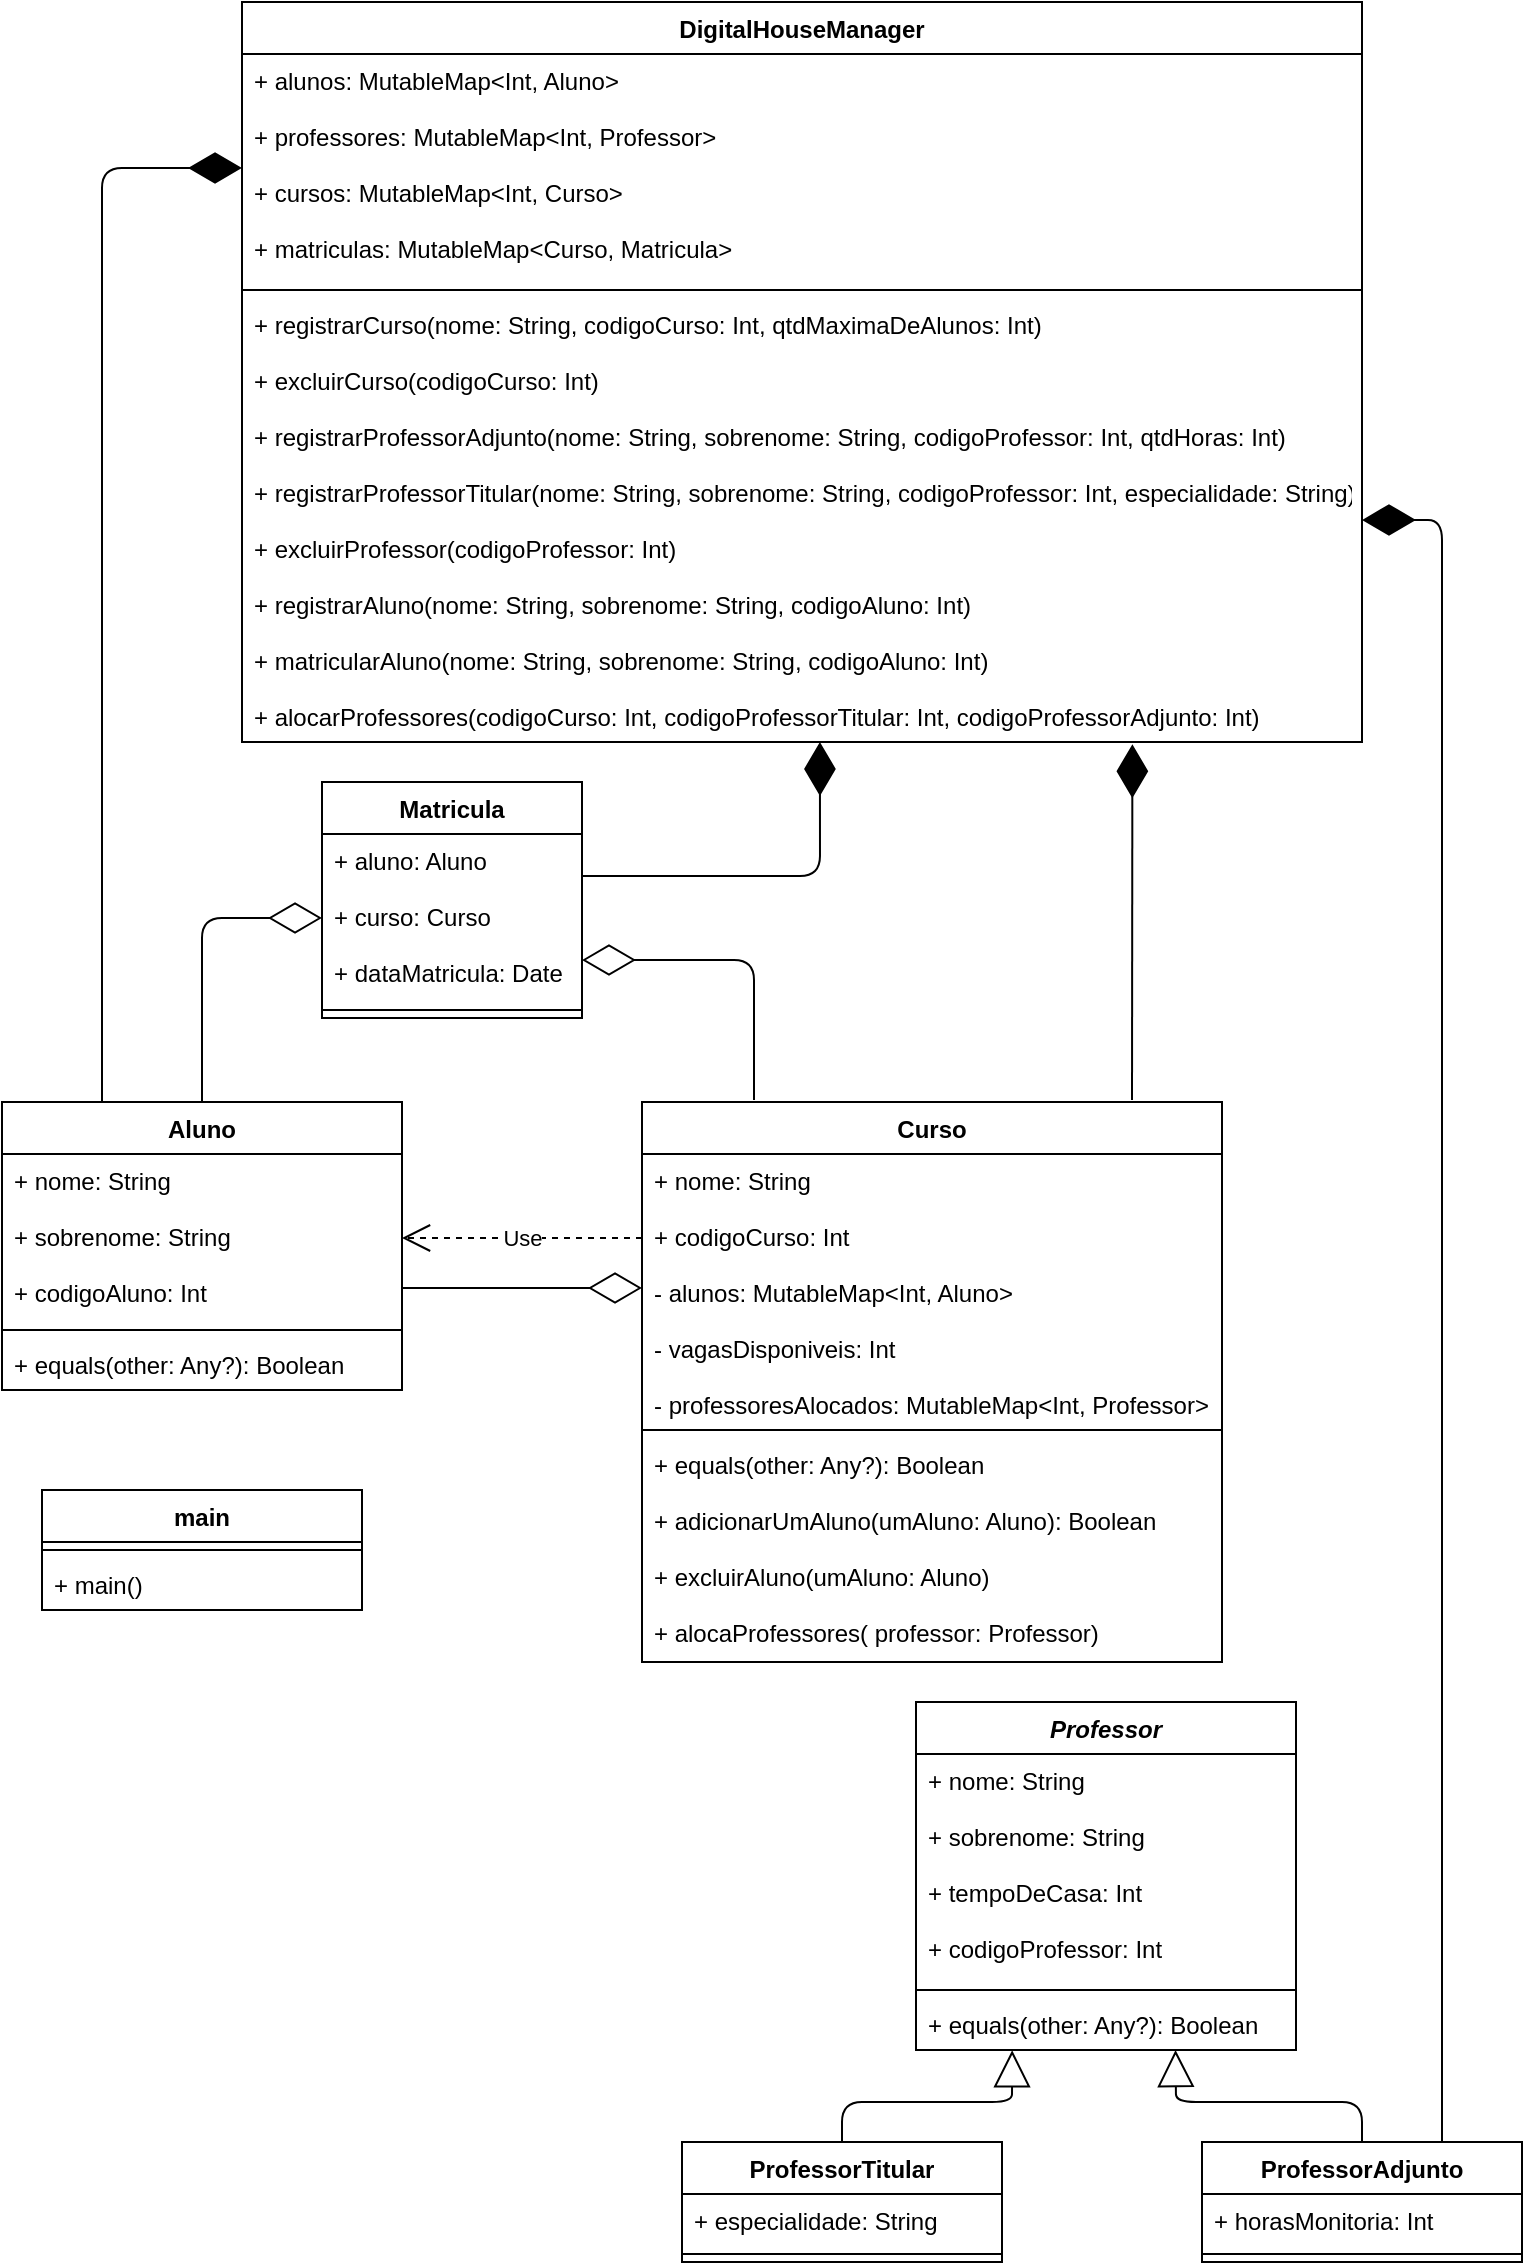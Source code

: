 <mxfile version="13.7.6" type="device"><diagram id="3o7g9umlvrHkTQeeG004" name="Page-1"><mxGraphModel dx="828" dy="490" grid="1" gridSize="10" guides="1" tooltips="1" connect="1" arrows="1" fold="1" page="1" pageScale="1" pageWidth="827" pageHeight="1169" math="0" shadow="0"><root><mxCell id="0"/><mxCell id="1" parent="0"/><mxCell id="IG6_1fF2KmlGadqltO3w-9" value="" style="endArrow=block;endSize=16;endFill=0;html=1;exitX=0.5;exitY=0;exitDx=0;exitDy=0;entryX=0.253;entryY=1.005;entryDx=0;entryDy=0;entryPerimeter=0;" parent="1" source="IG6_1fF2KmlGadqltO3w-1" target="9yfOyTt4W7_bbL14t9r--14" edge="1"><mxGeometry x="0.991" y="-67" width="160" relative="1" as="geometry"><mxPoint x="387" y="990" as="sourcePoint"/><mxPoint x="580" y="1090" as="targetPoint"/><Array as="points"><mxPoint x="460" y="1060"/><mxPoint x="545" y="1060"/></Array><mxPoint as="offset"/></mxGeometry></mxCell><mxCell id="IG6_1fF2KmlGadqltO3w-10" value="" style="endArrow=block;endSize=16;endFill=0;html=1;exitX=0.5;exitY=0;exitDx=0;exitDy=0;entryX=0.683;entryY=1;entryDx=0;entryDy=0;entryPerimeter=0;" parent="1" source="IG6_1fF2KmlGadqltO3w-5" target="9yfOyTt4W7_bbL14t9r--14" edge="1"><mxGeometry x="0.162" y="55" width="160" relative="1" as="geometry"><mxPoint x="667" y="1000" as="sourcePoint"/><mxPoint x="630" y="1035" as="targetPoint"/><Array as="points"><mxPoint x="720" y="1060"/><mxPoint x="627" y="1060"/></Array><mxPoint as="offset"/></mxGeometry></mxCell><mxCell id="IG6_1fF2KmlGadqltO3w-25" value="" style="endArrow=diamondThin;endFill=0;endSize=24;html=1;entryX=1;entryY=0.75;entryDx=0;entryDy=0;entryPerimeter=0;" parent="1" target="IG6_1fF2KmlGadqltO3w-13" edge="1"><mxGeometry width="160" relative="1" as="geometry"><mxPoint x="416" y="559" as="sourcePoint"/><mxPoint x="319.68" y="464" as="targetPoint"/><Array as="points"><mxPoint x="416" y="530"/><mxPoint x="416" y="489"/><mxPoint x="380" y="489"/></Array></mxGeometry></mxCell><mxCell id="IG6_1fF2KmlGadqltO3w-26" value="" style="endArrow=diamondThin;endFill=0;endSize=24;html=1;entryX=0;entryY=0.5;entryDx=0;entryDy=0;exitX=0.5;exitY=0;exitDx=0;exitDy=0;" parent="1" source="9yfOyTt4W7_bbL14t9r--1" target="IG6_1fF2KmlGadqltO3w-13" edge="1"><mxGeometry width="160" relative="1" as="geometry"><mxPoint x="40" y="520" as="sourcePoint"/><mxPoint x="240.16" y="464" as="targetPoint"/><Array as="points"><mxPoint x="140" y="540"/><mxPoint x="140" y="468"/></Array></mxGeometry></mxCell><mxCell id="9yfOyTt4W7_bbL14t9r--6" value="Curso" style="swimlane;fontStyle=1;align=center;verticalAlign=top;childLayout=stackLayout;horizontal=1;startSize=26;horizontalStack=0;resizeParent=1;resizeParentMax=0;resizeLast=0;collapsible=1;marginBottom=0;" parent="1" vertex="1"><mxGeometry x="360" y="560" width="290" height="280" as="geometry"/></mxCell><mxCell id="9yfOyTt4W7_bbL14t9r--7" value="+ nome: String&#10;&#10;+ codigoCurso: Int&#10;&#10;- alunos: MutableMap&lt;Int, Aluno&gt;&#10;&#10;- vagasDisponiveis: Int&#10;&#10;- professoresAlocados: MutableMap&lt;Int, Professor&gt;&#10;" style="text;strokeColor=none;fillColor=none;align=left;verticalAlign=top;spacingLeft=4;spacingRight=4;overflow=hidden;rotatable=0;points=[[0,0.5],[1,0.5]];portConstraint=eastwest;" parent="9yfOyTt4W7_bbL14t9r--6" vertex="1"><mxGeometry y="26" width="290" height="134" as="geometry"/></mxCell><mxCell id="9yfOyTt4W7_bbL14t9r--8" value="" style="line;strokeWidth=1;fillColor=none;align=left;verticalAlign=middle;spacingTop=-1;spacingLeft=3;spacingRight=3;rotatable=0;labelPosition=right;points=[];portConstraint=eastwest;" parent="9yfOyTt4W7_bbL14t9r--6" vertex="1"><mxGeometry y="160" width="290" height="8" as="geometry"/></mxCell><mxCell id="9yfOyTt4W7_bbL14t9r--9" value="+ equals(other: Any?): Boolean&#10;&#10;+ adicionarUmAluno(umAluno: Aluno): Boolean&#10;&#10;+ excluirAluno(umAluno: Aluno)&#10;&#10;+ alocaProfessores( professor: Professor)" style="text;strokeColor=none;fillColor=none;align=left;verticalAlign=top;spacingLeft=4;spacingRight=4;overflow=hidden;rotatable=0;points=[[0,0.5],[1,0.5]];portConstraint=eastwest;" parent="9yfOyTt4W7_bbL14t9r--6" vertex="1"><mxGeometry y="168" width="290" height="112" as="geometry"/></mxCell><mxCell id="IG6_1fF2KmlGadqltO3w-12" value="Matricula" style="swimlane;fontStyle=1;align=center;verticalAlign=top;childLayout=stackLayout;horizontal=1;startSize=26;horizontalStack=0;resizeParent=1;resizeParentMax=0;resizeLast=0;collapsible=1;marginBottom=0;" parent="1" vertex="1"><mxGeometry x="200" y="400" width="130" height="118" as="geometry"/></mxCell><mxCell id="IG6_1fF2KmlGadqltO3w-13" value="+ aluno: Aluno&#10;&#10;+ curso: Curso&#10;&#10;+ dataMatricula: Date" style="text;strokeColor=none;fillColor=none;align=left;verticalAlign=top;spacingLeft=4;spacingRight=4;overflow=hidden;rotatable=0;points=[[0,0.5],[1,0.5]];portConstraint=eastwest;" parent="IG6_1fF2KmlGadqltO3w-12" vertex="1"><mxGeometry y="26" width="130" height="84" as="geometry"/></mxCell><mxCell id="IG6_1fF2KmlGadqltO3w-14" value="" style="line;strokeWidth=1;fillColor=none;align=left;verticalAlign=middle;spacingTop=-1;spacingLeft=3;spacingRight=3;rotatable=0;labelPosition=right;points=[];portConstraint=eastwest;" parent="IG6_1fF2KmlGadqltO3w-12" vertex="1"><mxGeometry y="110" width="130" height="8" as="geometry"/></mxCell><mxCell id="9yfOyTt4W7_bbL14t9r--1" value="Aluno" style="swimlane;fontStyle=1;align=center;verticalAlign=top;childLayout=stackLayout;horizontal=1;startSize=26;horizontalStack=0;resizeParent=1;resizeParentMax=0;resizeLast=0;collapsible=1;marginBottom=0;" parent="1" vertex="1"><mxGeometry x="40" y="560" width="200" height="144" as="geometry"/></mxCell><mxCell id="9yfOyTt4W7_bbL14t9r--2" value="+ nome: String&#10;&#10;+ sobrenome: String&#10;&#10;+ codigoAluno: Int" style="text;strokeColor=none;fillColor=none;align=left;verticalAlign=top;spacingLeft=4;spacingRight=4;overflow=hidden;rotatable=0;points=[[0,0.5],[1,0.5]];portConstraint=eastwest;" parent="9yfOyTt4W7_bbL14t9r--1" vertex="1"><mxGeometry y="26" width="200" height="84" as="geometry"/></mxCell><mxCell id="9yfOyTt4W7_bbL14t9r--3" value="" style="line;strokeWidth=1;fillColor=none;align=left;verticalAlign=middle;spacingTop=-1;spacingLeft=3;spacingRight=3;rotatable=0;labelPosition=right;points=[];portConstraint=eastwest;" parent="9yfOyTt4W7_bbL14t9r--1" vertex="1"><mxGeometry y="110" width="200" height="8" as="geometry"/></mxCell><mxCell id="9yfOyTt4W7_bbL14t9r--4" value="+ equals(other: Any?): Boolean" style="text;strokeColor=none;fillColor=none;align=left;verticalAlign=top;spacingLeft=4;spacingRight=4;overflow=hidden;rotatable=0;points=[[0,0.5],[1,0.5]];portConstraint=eastwest;" parent="9yfOyTt4W7_bbL14t9r--1" vertex="1"><mxGeometry y="118" width="200" height="26" as="geometry"/></mxCell><mxCell id="IG6_1fF2KmlGadqltO3w-35" value="" style="endArrow=diamondThin;endFill=1;endSize=24;html=1;exitX=0.25;exitY=0;exitDx=0;exitDy=0;entryX=0;entryY=0.5;entryDx=0;entryDy=0;" parent="1" source="9yfOyTt4W7_bbL14t9r--1" target="IG6_1fF2KmlGadqltO3w-28" edge="1"><mxGeometry width="160" relative="1" as="geometry"><mxPoint x="50" y="280" as="sourcePoint"/><mxPoint x="150" y="370" as="targetPoint"/><Array as="points"><mxPoint x="90" y="93"/></Array></mxGeometry></mxCell><mxCell id="IG6_1fF2KmlGadqltO3w-36" value="" style="endArrow=diamondThin;endFill=1;endSize=24;html=1;entryX=0.516;entryY=1;entryDx=0;entryDy=0;entryPerimeter=0;exitX=1;exitY=0.25;exitDx=0;exitDy=0;exitPerimeter=0;" parent="1" source="IG6_1fF2KmlGadqltO3w-13" target="IG6_1fF2KmlGadqltO3w-30" edge="1"><mxGeometry width="160" relative="1" as="geometry"><mxPoint x="340" y="440" as="sourcePoint"/><mxPoint x="530" y="340.0" as="targetPoint"/><Array as="points"><mxPoint x="449" y="447"/></Array></mxGeometry></mxCell><mxCell id="IG6_1fF2KmlGadqltO3w-37" value="" style="endArrow=diamondThin;endFill=1;endSize=24;html=1;entryX=0.795;entryY=1.005;entryDx=0;entryDy=0;entryPerimeter=0;" parent="1" target="IG6_1fF2KmlGadqltO3w-30" edge="1"><mxGeometry width="160" relative="1" as="geometry"><mxPoint x="605" y="559" as="sourcePoint"/><mxPoint x="610" y="460.0" as="targetPoint"/></mxGeometry></mxCell><mxCell id="IG6_1fF2KmlGadqltO3w-27" value="DigitalHouseManager" style="swimlane;fontStyle=1;align=center;verticalAlign=top;childLayout=stackLayout;horizontal=1;startSize=26;horizontalStack=0;resizeParent=1;resizeParentMax=0;resizeLast=0;collapsible=1;marginBottom=0;" parent="1" vertex="1"><mxGeometry x="160" y="10" width="560" height="370" as="geometry"/></mxCell><mxCell id="IG6_1fF2KmlGadqltO3w-28" value="+ alunos: MutableMap&lt;Int, Aluno&gt;&#10;&#10;+ professores: MutableMap&lt;Int, Professor&gt;&#10;&#10;+ cursos: MutableMap&lt;Int, Curso&gt;&#10;&#10;+ matriculas: MutableMap&lt;Curso, Matricula&gt;" style="text;strokeColor=none;fillColor=none;align=left;verticalAlign=top;spacingLeft=4;spacingRight=4;overflow=hidden;rotatable=0;points=[[0,0.5],[1,0.5]];portConstraint=eastwest;" parent="IG6_1fF2KmlGadqltO3w-27" vertex="1"><mxGeometry y="26" width="560" height="114" as="geometry"/></mxCell><mxCell id="IG6_1fF2KmlGadqltO3w-29" value="" style="line;strokeWidth=1;fillColor=none;align=left;verticalAlign=middle;spacingTop=-1;spacingLeft=3;spacingRight=3;rotatable=0;labelPosition=right;points=[];portConstraint=eastwest;" parent="IG6_1fF2KmlGadqltO3w-27" vertex="1"><mxGeometry y="140" width="560" height="8" as="geometry"/></mxCell><mxCell id="IG6_1fF2KmlGadqltO3w-30" value="+ registrarCurso(nome: String, codigoCurso: Int, qtdMaximaDeAlunos: Int)&#10;&#10;+ excluirCurso(codigoCurso: Int)&#10;&#10;+ registrarProfessorAdjunto(nome: String, sobrenome: String, codigoProfessor: Int, qtdHoras: Int)&#10;&#10;+ registrarProfessorTitular(nome: String, sobrenome: String, codigoProfessor: Int, especialidade: String)&#10;&#10;+ excluirProfessor(codigoProfessor: Int)&#10;&#10;+ registrarAluno(nome: String, sobrenome: String, codigoAluno: Int)&#10;&#10;+ matricularAluno(nome: String, sobrenome: String, codigoAluno: Int)&#10;&#10;+ alocarProfessores(codigoCurso: Int, codigoProfessorTitular: Int, codigoProfessorAdjunto: Int)" style="text;strokeColor=none;fillColor=none;align=left;verticalAlign=top;spacingLeft=4;spacingRight=4;overflow=hidden;rotatable=0;points=[[0,0.5],[1,0.5]];portConstraint=eastwest;" parent="IG6_1fF2KmlGadqltO3w-27" vertex="1"><mxGeometry y="148" width="560" height="222" as="geometry"/></mxCell><mxCell id="IG6_1fF2KmlGadqltO3w-44" value="" style="endArrow=diamondThin;endFill=1;endSize=24;html=1;entryX=1;entryY=0.5;entryDx=0;entryDy=0;exitX=0.75;exitY=0;exitDx=0;exitDy=0;" parent="1" source="IG6_1fF2KmlGadqltO3w-5" target="IG6_1fF2KmlGadqltO3w-30" edge="1"><mxGeometry width="160" relative="1" as="geometry"><mxPoint x="497" y="569" as="sourcePoint"/><mxPoint x="615.2" y="371.01" as="targetPoint"/><Array as="points"><mxPoint x="760" y="269"/></Array></mxGeometry></mxCell><mxCell id="IG6_1fF2KmlGadqltO3w-45" value="Use" style="endArrow=open;endSize=12;dashed=1;html=1;entryX=1;entryY=0.5;entryDx=0;entryDy=0;" parent="1" target="9yfOyTt4W7_bbL14t9r--2" edge="1"><mxGeometry width="160" relative="1" as="geometry"><mxPoint x="360" y="628" as="sourcePoint"/><mxPoint x="320" y="810" as="targetPoint"/></mxGeometry></mxCell><mxCell id="9yfOyTt4W7_bbL14t9r--11" value="Professor" style="swimlane;fontStyle=3;align=center;verticalAlign=top;childLayout=stackLayout;horizontal=1;startSize=26;horizontalStack=0;resizeParent=1;resizeParentMax=0;resizeLast=0;collapsible=1;marginBottom=0;" parent="1" vertex="1"><mxGeometry x="497" y="860" width="190" height="174" as="geometry"/></mxCell><mxCell id="9yfOyTt4W7_bbL14t9r--12" value="+ nome: String&#10;&#10;+ sobrenome: String&#10;&#10;+ tempoDeCasa: Int&#10;&#10;+ codigoProfessor: Int" style="text;strokeColor=none;fillColor=none;align=left;verticalAlign=top;spacingLeft=4;spacingRight=4;overflow=hidden;rotatable=0;points=[[0,0.5],[1,0.5]];portConstraint=eastwest;" parent="9yfOyTt4W7_bbL14t9r--11" vertex="1"><mxGeometry y="26" width="190" height="114" as="geometry"/></mxCell><mxCell id="9yfOyTt4W7_bbL14t9r--13" value="" style="line;strokeWidth=1;fillColor=none;align=left;verticalAlign=middle;spacingTop=-1;spacingLeft=3;spacingRight=3;rotatable=0;labelPosition=right;points=[];portConstraint=eastwest;" parent="9yfOyTt4W7_bbL14t9r--11" vertex="1"><mxGeometry y="140" width="190" height="8" as="geometry"/></mxCell><mxCell id="9yfOyTt4W7_bbL14t9r--14" value="+ equals(other: Any?): Boolean" style="text;strokeColor=none;fillColor=none;align=left;verticalAlign=top;spacingLeft=4;spacingRight=4;overflow=hidden;rotatable=0;points=[[0,0.5],[1,0.5]];portConstraint=eastwest;" parent="9yfOyTt4W7_bbL14t9r--11" vertex="1"><mxGeometry y="148" width="190" height="26" as="geometry"/></mxCell><mxCell id="IG6_1fF2KmlGadqltO3w-46" value="" style="endArrow=diamondThin;endFill=0;endSize=24;html=1;entryX=0;entryY=0.5;entryDx=0;entryDy=0;exitX=1;exitY=0.798;exitDx=0;exitDy=0;exitPerimeter=0;" parent="1" source="9yfOyTt4W7_bbL14t9r--2" target="9yfOyTt4W7_bbL14t9r--7" edge="1"><mxGeometry width="160" relative="1" as="geometry"><mxPoint x="185" y="760" as="sourcePoint"/><mxPoint x="345" y="760" as="targetPoint"/></mxGeometry></mxCell><mxCell id="IG6_1fF2KmlGadqltO3w-5" value="ProfessorAdjunto" style="swimlane;fontStyle=1;align=center;verticalAlign=top;childLayout=stackLayout;horizontal=1;startSize=26;horizontalStack=0;resizeParent=1;resizeParentMax=0;resizeLast=0;collapsible=1;marginBottom=0;" parent="1" vertex="1"><mxGeometry x="640" y="1080" width="160" height="60" as="geometry"/></mxCell><mxCell id="IG6_1fF2KmlGadqltO3w-6" value="+ horasMonitoria: Int" style="text;strokeColor=none;fillColor=none;align=left;verticalAlign=top;spacingLeft=4;spacingRight=4;overflow=hidden;rotatable=0;points=[[0,0.5],[1,0.5]];portConstraint=eastwest;" parent="IG6_1fF2KmlGadqltO3w-5" vertex="1"><mxGeometry y="26" width="160" height="26" as="geometry"/></mxCell><mxCell id="IG6_1fF2KmlGadqltO3w-7" value="" style="line;strokeWidth=1;fillColor=none;align=left;verticalAlign=middle;spacingTop=-1;spacingLeft=3;spacingRight=3;rotatable=0;labelPosition=right;points=[];portConstraint=eastwest;" parent="IG6_1fF2KmlGadqltO3w-5" vertex="1"><mxGeometry y="52" width="160" height="8" as="geometry"/></mxCell><mxCell id="IG6_1fF2KmlGadqltO3w-1" value="ProfessorTitular" style="swimlane;fontStyle=1;align=center;verticalAlign=top;childLayout=stackLayout;horizontal=1;startSize=26;horizontalStack=0;resizeParent=1;resizeParentMax=0;resizeLast=0;collapsible=1;marginBottom=0;" parent="1" vertex="1"><mxGeometry x="380" y="1080" width="160" height="60" as="geometry"/></mxCell><mxCell id="IG6_1fF2KmlGadqltO3w-2" value="+ especialidade: String" style="text;strokeColor=none;fillColor=none;align=left;verticalAlign=top;spacingLeft=4;spacingRight=4;overflow=hidden;rotatable=0;points=[[0,0.5],[1,0.5]];portConstraint=eastwest;" parent="IG6_1fF2KmlGadqltO3w-1" vertex="1"><mxGeometry y="26" width="160" height="26" as="geometry"/></mxCell><mxCell id="IG6_1fF2KmlGadqltO3w-3" value="" style="line;strokeWidth=1;fillColor=none;align=left;verticalAlign=middle;spacingTop=-1;spacingLeft=3;spacingRight=3;rotatable=0;labelPosition=right;points=[];portConstraint=eastwest;" parent="IG6_1fF2KmlGadqltO3w-1" vertex="1"><mxGeometry y="52" width="160" height="8" as="geometry"/></mxCell><mxCell id="IG6_1fF2KmlGadqltO3w-48" value="main" style="swimlane;fontStyle=1;align=center;verticalAlign=top;childLayout=stackLayout;horizontal=1;startSize=26;horizontalStack=0;resizeParent=1;resizeParentMax=0;resizeLast=0;collapsible=1;marginBottom=0;" parent="1" vertex="1"><mxGeometry x="60" y="754" width="160" height="60" as="geometry"/></mxCell><mxCell id="IG6_1fF2KmlGadqltO3w-50" value="" style="line;strokeWidth=1;fillColor=none;align=left;verticalAlign=middle;spacingTop=-1;spacingLeft=3;spacingRight=3;rotatable=0;labelPosition=right;points=[];portConstraint=eastwest;" parent="IG6_1fF2KmlGadqltO3w-48" vertex="1"><mxGeometry y="26" width="160" height="8" as="geometry"/></mxCell><mxCell id="IG6_1fF2KmlGadqltO3w-51" value="+ main()" style="text;strokeColor=none;fillColor=none;align=left;verticalAlign=top;spacingLeft=4;spacingRight=4;overflow=hidden;rotatable=0;points=[[0,0.5],[1,0.5]];portConstraint=eastwest;" parent="IG6_1fF2KmlGadqltO3w-48" vertex="1"><mxGeometry y="34" width="160" height="26" as="geometry"/></mxCell></root></mxGraphModel></diagram></mxfile>